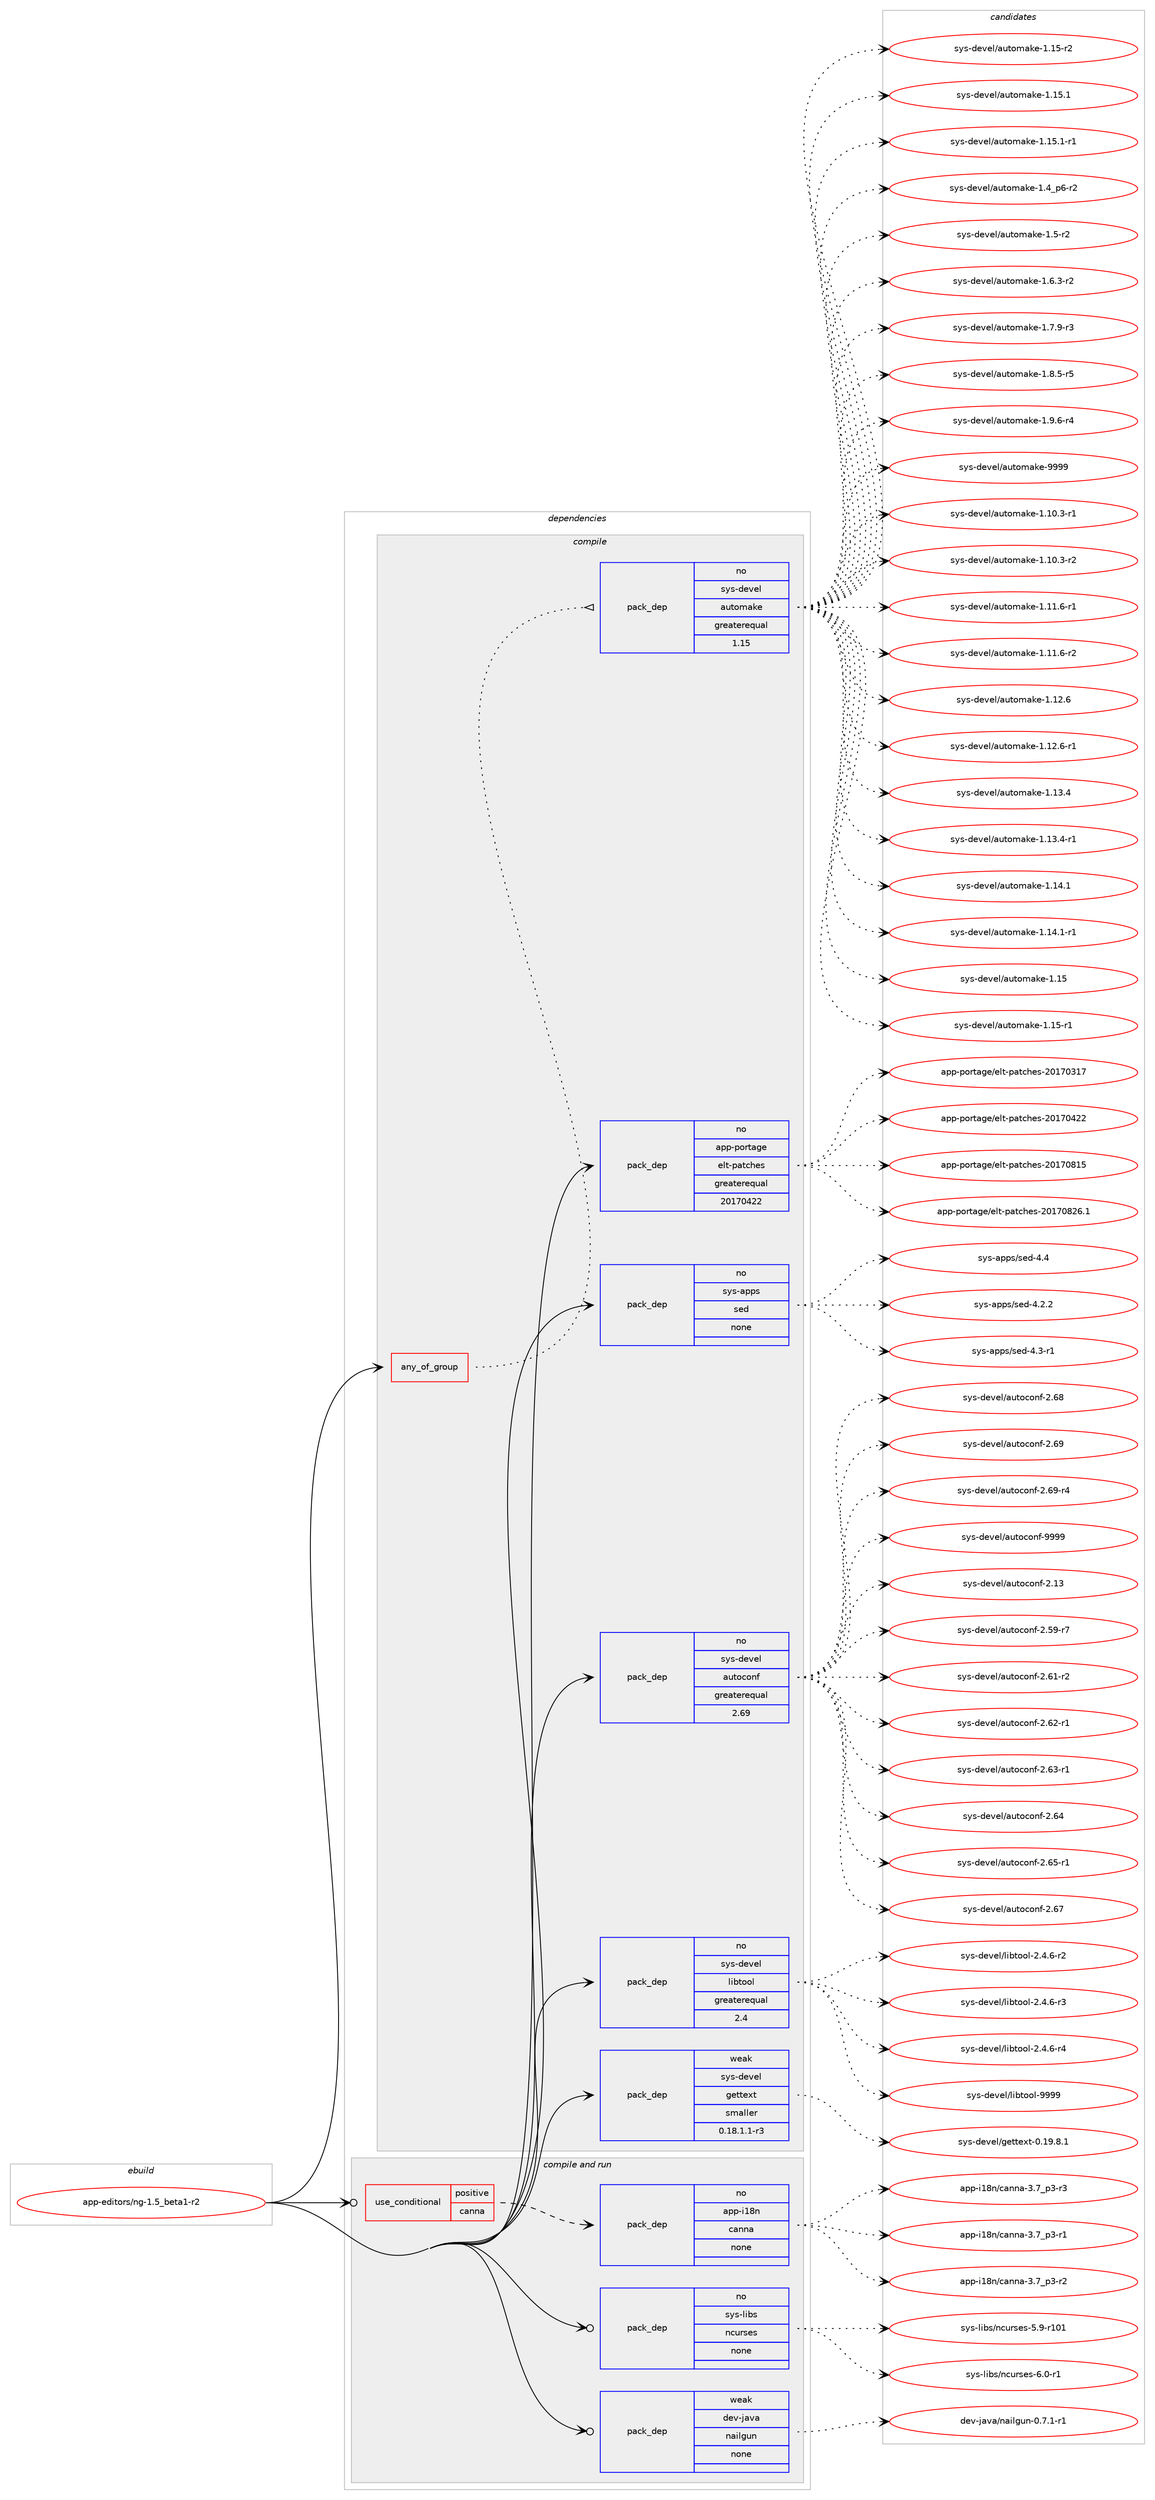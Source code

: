 digraph prolog {

# *************
# Graph options
# *************

newrank=true;
concentrate=true;
compound=true;
graph [rankdir=LR,fontname=Helvetica,fontsize=10,ranksep=1.5];#, ranksep=2.5, nodesep=0.2];
edge  [arrowhead=vee];
node  [fontname=Helvetica,fontsize=10];

# **********
# The ebuild
# **********

subgraph cluster_leftcol {
color=gray;
rank=same;
label=<<i>ebuild</i>>;
id [label="app-editors/ng-1.5_beta1-r2", color=red, width=4, href="../app-editors/ng-1.5_beta1-r2.svg"];
}

# ****************
# The dependencies
# ****************

subgraph cluster_midcol {
color=gray;
label=<<i>dependencies</i>>;
subgraph cluster_compile {
fillcolor="#eeeeee";
style=filled;
label=<<i>compile</i>>;
subgraph any376 {
dependency18276 [label=<<TABLE BORDER="0" CELLBORDER="1" CELLSPACING="0" CELLPADDING="4"><TR><TD CELLPADDING="10">any_of_group</TD></TR></TABLE>>, shape=none, color=red];subgraph pack13314 {
dependency18277 [label=<<TABLE BORDER="0" CELLBORDER="1" CELLSPACING="0" CELLPADDING="4" WIDTH="220"><TR><TD ROWSPAN="6" CELLPADDING="30">pack_dep</TD></TR><TR><TD WIDTH="110">no</TD></TR><TR><TD>sys-devel</TD></TR><TR><TD>automake</TD></TR><TR><TD>greaterequal</TD></TR><TR><TD>1.15</TD></TR></TABLE>>, shape=none, color=blue];
}
dependency18276:e -> dependency18277:w [weight=20,style="dotted",arrowhead="oinv"];
}
id:e -> dependency18276:w [weight=20,style="solid",arrowhead="vee"];
subgraph pack13315 {
dependency18278 [label=<<TABLE BORDER="0" CELLBORDER="1" CELLSPACING="0" CELLPADDING="4" WIDTH="220"><TR><TD ROWSPAN="6" CELLPADDING="30">pack_dep</TD></TR><TR><TD WIDTH="110">no</TD></TR><TR><TD>app-portage</TD></TR><TR><TD>elt-patches</TD></TR><TR><TD>greaterequal</TD></TR><TR><TD>20170422</TD></TR></TABLE>>, shape=none, color=blue];
}
id:e -> dependency18278:w [weight=20,style="solid",arrowhead="vee"];
subgraph pack13316 {
dependency18279 [label=<<TABLE BORDER="0" CELLBORDER="1" CELLSPACING="0" CELLPADDING="4" WIDTH="220"><TR><TD ROWSPAN="6" CELLPADDING="30">pack_dep</TD></TR><TR><TD WIDTH="110">no</TD></TR><TR><TD>sys-apps</TD></TR><TR><TD>sed</TD></TR><TR><TD>none</TD></TR><TR><TD></TD></TR></TABLE>>, shape=none, color=blue];
}
id:e -> dependency18279:w [weight=20,style="solid",arrowhead="vee"];
subgraph pack13317 {
dependency18280 [label=<<TABLE BORDER="0" CELLBORDER="1" CELLSPACING="0" CELLPADDING="4" WIDTH="220"><TR><TD ROWSPAN="6" CELLPADDING="30">pack_dep</TD></TR><TR><TD WIDTH="110">no</TD></TR><TR><TD>sys-devel</TD></TR><TR><TD>autoconf</TD></TR><TR><TD>greaterequal</TD></TR><TR><TD>2.69</TD></TR></TABLE>>, shape=none, color=blue];
}
id:e -> dependency18280:w [weight=20,style="solid",arrowhead="vee"];
subgraph pack13318 {
dependency18281 [label=<<TABLE BORDER="0" CELLBORDER="1" CELLSPACING="0" CELLPADDING="4" WIDTH="220"><TR><TD ROWSPAN="6" CELLPADDING="30">pack_dep</TD></TR><TR><TD WIDTH="110">no</TD></TR><TR><TD>sys-devel</TD></TR><TR><TD>libtool</TD></TR><TR><TD>greaterequal</TD></TR><TR><TD>2.4</TD></TR></TABLE>>, shape=none, color=blue];
}
id:e -> dependency18281:w [weight=20,style="solid",arrowhead="vee"];
subgraph pack13319 {
dependency18282 [label=<<TABLE BORDER="0" CELLBORDER="1" CELLSPACING="0" CELLPADDING="4" WIDTH="220"><TR><TD ROWSPAN="6" CELLPADDING="30">pack_dep</TD></TR><TR><TD WIDTH="110">weak</TD></TR><TR><TD>sys-devel</TD></TR><TR><TD>gettext</TD></TR><TR><TD>smaller</TD></TR><TR><TD>0.18.1.1-r3</TD></TR></TABLE>>, shape=none, color=blue];
}
id:e -> dependency18282:w [weight=20,style="solid",arrowhead="vee"];
}
subgraph cluster_compileandrun {
fillcolor="#eeeeee";
style=filled;
label=<<i>compile and run</i>>;
subgraph cond4582 {
dependency18283 [label=<<TABLE BORDER="0" CELLBORDER="1" CELLSPACING="0" CELLPADDING="4"><TR><TD ROWSPAN="3" CELLPADDING="10">use_conditional</TD></TR><TR><TD>positive</TD></TR><TR><TD>canna</TD></TR></TABLE>>, shape=none, color=red];
subgraph pack13320 {
dependency18284 [label=<<TABLE BORDER="0" CELLBORDER="1" CELLSPACING="0" CELLPADDING="4" WIDTH="220"><TR><TD ROWSPAN="6" CELLPADDING="30">pack_dep</TD></TR><TR><TD WIDTH="110">no</TD></TR><TR><TD>app-i18n</TD></TR><TR><TD>canna</TD></TR><TR><TD>none</TD></TR><TR><TD></TD></TR></TABLE>>, shape=none, color=blue];
}
dependency18283:e -> dependency18284:w [weight=20,style="dashed",arrowhead="vee"];
}
id:e -> dependency18283:w [weight=20,style="solid",arrowhead="odotvee"];
subgraph pack13321 {
dependency18285 [label=<<TABLE BORDER="0" CELLBORDER="1" CELLSPACING="0" CELLPADDING="4" WIDTH="220"><TR><TD ROWSPAN="6" CELLPADDING="30">pack_dep</TD></TR><TR><TD WIDTH="110">no</TD></TR><TR><TD>sys-libs</TD></TR><TR><TD>ncurses</TD></TR><TR><TD>none</TD></TR><TR><TD></TD></TR></TABLE>>, shape=none, color=blue];
}
id:e -> dependency18285:w [weight=20,style="solid",arrowhead="odotvee"];
subgraph pack13322 {
dependency18286 [label=<<TABLE BORDER="0" CELLBORDER="1" CELLSPACING="0" CELLPADDING="4" WIDTH="220"><TR><TD ROWSPAN="6" CELLPADDING="30">pack_dep</TD></TR><TR><TD WIDTH="110">weak</TD></TR><TR><TD>dev-java</TD></TR><TR><TD>nailgun</TD></TR><TR><TD>none</TD></TR><TR><TD></TD></TR></TABLE>>, shape=none, color=blue];
}
id:e -> dependency18286:w [weight=20,style="solid",arrowhead="odotvee"];
}
subgraph cluster_run {
fillcolor="#eeeeee";
style=filled;
label=<<i>run</i>>;
}
}

# **************
# The candidates
# **************

subgraph cluster_choices {
rank=same;
color=gray;
label=<<i>candidates</i>>;

subgraph choice13314 {
color=black;
nodesep=1;
choice11512111545100101118101108479711711611110997107101454946494846514511449 [label="sys-devel/automake-1.10.3-r1", color=red, width=4,href="../sys-devel/automake-1.10.3-r1.svg"];
choice11512111545100101118101108479711711611110997107101454946494846514511450 [label="sys-devel/automake-1.10.3-r2", color=red, width=4,href="../sys-devel/automake-1.10.3-r2.svg"];
choice11512111545100101118101108479711711611110997107101454946494946544511449 [label="sys-devel/automake-1.11.6-r1", color=red, width=4,href="../sys-devel/automake-1.11.6-r1.svg"];
choice11512111545100101118101108479711711611110997107101454946494946544511450 [label="sys-devel/automake-1.11.6-r2", color=red, width=4,href="../sys-devel/automake-1.11.6-r2.svg"];
choice1151211154510010111810110847971171161111099710710145494649504654 [label="sys-devel/automake-1.12.6", color=red, width=4,href="../sys-devel/automake-1.12.6.svg"];
choice11512111545100101118101108479711711611110997107101454946495046544511449 [label="sys-devel/automake-1.12.6-r1", color=red, width=4,href="../sys-devel/automake-1.12.6-r1.svg"];
choice1151211154510010111810110847971171161111099710710145494649514652 [label="sys-devel/automake-1.13.4", color=red, width=4,href="../sys-devel/automake-1.13.4.svg"];
choice11512111545100101118101108479711711611110997107101454946495146524511449 [label="sys-devel/automake-1.13.4-r1", color=red, width=4,href="../sys-devel/automake-1.13.4-r1.svg"];
choice1151211154510010111810110847971171161111099710710145494649524649 [label="sys-devel/automake-1.14.1", color=red, width=4,href="../sys-devel/automake-1.14.1.svg"];
choice11512111545100101118101108479711711611110997107101454946495246494511449 [label="sys-devel/automake-1.14.1-r1", color=red, width=4,href="../sys-devel/automake-1.14.1-r1.svg"];
choice115121115451001011181011084797117116111109971071014549464953 [label="sys-devel/automake-1.15", color=red, width=4,href="../sys-devel/automake-1.15.svg"];
choice1151211154510010111810110847971171161111099710710145494649534511449 [label="sys-devel/automake-1.15-r1", color=red, width=4,href="../sys-devel/automake-1.15-r1.svg"];
choice1151211154510010111810110847971171161111099710710145494649534511450 [label="sys-devel/automake-1.15-r2", color=red, width=4,href="../sys-devel/automake-1.15-r2.svg"];
choice1151211154510010111810110847971171161111099710710145494649534649 [label="sys-devel/automake-1.15.1", color=red, width=4,href="../sys-devel/automake-1.15.1.svg"];
choice11512111545100101118101108479711711611110997107101454946495346494511449 [label="sys-devel/automake-1.15.1-r1", color=red, width=4,href="../sys-devel/automake-1.15.1-r1.svg"];
choice115121115451001011181011084797117116111109971071014549465295112544511450 [label="sys-devel/automake-1.4_p6-r2", color=red, width=4,href="../sys-devel/automake-1.4_p6-r2.svg"];
choice11512111545100101118101108479711711611110997107101454946534511450 [label="sys-devel/automake-1.5-r2", color=red, width=4,href="../sys-devel/automake-1.5-r2.svg"];
choice115121115451001011181011084797117116111109971071014549465446514511450 [label="sys-devel/automake-1.6.3-r2", color=red, width=4,href="../sys-devel/automake-1.6.3-r2.svg"];
choice115121115451001011181011084797117116111109971071014549465546574511451 [label="sys-devel/automake-1.7.9-r3", color=red, width=4,href="../sys-devel/automake-1.7.9-r3.svg"];
choice115121115451001011181011084797117116111109971071014549465646534511453 [label="sys-devel/automake-1.8.5-r5", color=red, width=4,href="../sys-devel/automake-1.8.5-r5.svg"];
choice115121115451001011181011084797117116111109971071014549465746544511452 [label="sys-devel/automake-1.9.6-r4", color=red, width=4,href="../sys-devel/automake-1.9.6-r4.svg"];
choice115121115451001011181011084797117116111109971071014557575757 [label="sys-devel/automake-9999", color=red, width=4,href="../sys-devel/automake-9999.svg"];
dependency18277:e -> choice11512111545100101118101108479711711611110997107101454946494846514511449:w [style=dotted,weight="100"];
dependency18277:e -> choice11512111545100101118101108479711711611110997107101454946494846514511450:w [style=dotted,weight="100"];
dependency18277:e -> choice11512111545100101118101108479711711611110997107101454946494946544511449:w [style=dotted,weight="100"];
dependency18277:e -> choice11512111545100101118101108479711711611110997107101454946494946544511450:w [style=dotted,weight="100"];
dependency18277:e -> choice1151211154510010111810110847971171161111099710710145494649504654:w [style=dotted,weight="100"];
dependency18277:e -> choice11512111545100101118101108479711711611110997107101454946495046544511449:w [style=dotted,weight="100"];
dependency18277:e -> choice1151211154510010111810110847971171161111099710710145494649514652:w [style=dotted,weight="100"];
dependency18277:e -> choice11512111545100101118101108479711711611110997107101454946495146524511449:w [style=dotted,weight="100"];
dependency18277:e -> choice1151211154510010111810110847971171161111099710710145494649524649:w [style=dotted,weight="100"];
dependency18277:e -> choice11512111545100101118101108479711711611110997107101454946495246494511449:w [style=dotted,weight="100"];
dependency18277:e -> choice115121115451001011181011084797117116111109971071014549464953:w [style=dotted,weight="100"];
dependency18277:e -> choice1151211154510010111810110847971171161111099710710145494649534511449:w [style=dotted,weight="100"];
dependency18277:e -> choice1151211154510010111810110847971171161111099710710145494649534511450:w [style=dotted,weight="100"];
dependency18277:e -> choice1151211154510010111810110847971171161111099710710145494649534649:w [style=dotted,weight="100"];
dependency18277:e -> choice11512111545100101118101108479711711611110997107101454946495346494511449:w [style=dotted,weight="100"];
dependency18277:e -> choice115121115451001011181011084797117116111109971071014549465295112544511450:w [style=dotted,weight="100"];
dependency18277:e -> choice11512111545100101118101108479711711611110997107101454946534511450:w [style=dotted,weight="100"];
dependency18277:e -> choice115121115451001011181011084797117116111109971071014549465446514511450:w [style=dotted,weight="100"];
dependency18277:e -> choice115121115451001011181011084797117116111109971071014549465546574511451:w [style=dotted,weight="100"];
dependency18277:e -> choice115121115451001011181011084797117116111109971071014549465646534511453:w [style=dotted,weight="100"];
dependency18277:e -> choice115121115451001011181011084797117116111109971071014549465746544511452:w [style=dotted,weight="100"];
dependency18277:e -> choice115121115451001011181011084797117116111109971071014557575757:w [style=dotted,weight="100"];
}
subgraph choice13315 {
color=black;
nodesep=1;
choice97112112451121111141169710310147101108116451129711699104101115455048495548514955 [label="app-portage/elt-patches-20170317", color=red, width=4,href="../app-portage/elt-patches-20170317.svg"];
choice97112112451121111141169710310147101108116451129711699104101115455048495548525050 [label="app-portage/elt-patches-20170422", color=red, width=4,href="../app-portage/elt-patches-20170422.svg"];
choice97112112451121111141169710310147101108116451129711699104101115455048495548564953 [label="app-portage/elt-patches-20170815", color=red, width=4,href="../app-portage/elt-patches-20170815.svg"];
choice971121124511211111411697103101471011081164511297116991041011154550484955485650544649 [label="app-portage/elt-patches-20170826.1", color=red, width=4,href="../app-portage/elt-patches-20170826.1.svg"];
dependency18278:e -> choice97112112451121111141169710310147101108116451129711699104101115455048495548514955:w [style=dotted,weight="100"];
dependency18278:e -> choice97112112451121111141169710310147101108116451129711699104101115455048495548525050:w [style=dotted,weight="100"];
dependency18278:e -> choice97112112451121111141169710310147101108116451129711699104101115455048495548564953:w [style=dotted,weight="100"];
dependency18278:e -> choice971121124511211111411697103101471011081164511297116991041011154550484955485650544649:w [style=dotted,weight="100"];
}
subgraph choice13316 {
color=black;
nodesep=1;
choice115121115459711211211547115101100455246504650 [label="sys-apps/sed-4.2.2", color=red, width=4,href="../sys-apps/sed-4.2.2.svg"];
choice115121115459711211211547115101100455246514511449 [label="sys-apps/sed-4.3-r1", color=red, width=4,href="../sys-apps/sed-4.3-r1.svg"];
choice11512111545971121121154711510110045524652 [label="sys-apps/sed-4.4", color=red, width=4,href="../sys-apps/sed-4.4.svg"];
dependency18279:e -> choice115121115459711211211547115101100455246504650:w [style=dotted,weight="100"];
dependency18279:e -> choice115121115459711211211547115101100455246514511449:w [style=dotted,weight="100"];
dependency18279:e -> choice11512111545971121121154711510110045524652:w [style=dotted,weight="100"];
}
subgraph choice13317 {
color=black;
nodesep=1;
choice115121115451001011181011084797117116111991111101024550464951 [label="sys-devel/autoconf-2.13", color=red, width=4,href="../sys-devel/autoconf-2.13.svg"];
choice1151211154510010111810110847971171161119911111010245504653574511455 [label="sys-devel/autoconf-2.59-r7", color=red, width=4,href="../sys-devel/autoconf-2.59-r7.svg"];
choice1151211154510010111810110847971171161119911111010245504654494511450 [label="sys-devel/autoconf-2.61-r2", color=red, width=4,href="../sys-devel/autoconf-2.61-r2.svg"];
choice1151211154510010111810110847971171161119911111010245504654504511449 [label="sys-devel/autoconf-2.62-r1", color=red, width=4,href="../sys-devel/autoconf-2.62-r1.svg"];
choice1151211154510010111810110847971171161119911111010245504654514511449 [label="sys-devel/autoconf-2.63-r1", color=red, width=4,href="../sys-devel/autoconf-2.63-r1.svg"];
choice115121115451001011181011084797117116111991111101024550465452 [label="sys-devel/autoconf-2.64", color=red, width=4,href="../sys-devel/autoconf-2.64.svg"];
choice1151211154510010111810110847971171161119911111010245504654534511449 [label="sys-devel/autoconf-2.65-r1", color=red, width=4,href="../sys-devel/autoconf-2.65-r1.svg"];
choice115121115451001011181011084797117116111991111101024550465455 [label="sys-devel/autoconf-2.67", color=red, width=4,href="../sys-devel/autoconf-2.67.svg"];
choice115121115451001011181011084797117116111991111101024550465456 [label="sys-devel/autoconf-2.68", color=red, width=4,href="../sys-devel/autoconf-2.68.svg"];
choice115121115451001011181011084797117116111991111101024550465457 [label="sys-devel/autoconf-2.69", color=red, width=4,href="../sys-devel/autoconf-2.69.svg"];
choice1151211154510010111810110847971171161119911111010245504654574511452 [label="sys-devel/autoconf-2.69-r4", color=red, width=4,href="../sys-devel/autoconf-2.69-r4.svg"];
choice115121115451001011181011084797117116111991111101024557575757 [label="sys-devel/autoconf-9999", color=red, width=4,href="../sys-devel/autoconf-9999.svg"];
dependency18280:e -> choice115121115451001011181011084797117116111991111101024550464951:w [style=dotted,weight="100"];
dependency18280:e -> choice1151211154510010111810110847971171161119911111010245504653574511455:w [style=dotted,weight="100"];
dependency18280:e -> choice1151211154510010111810110847971171161119911111010245504654494511450:w [style=dotted,weight="100"];
dependency18280:e -> choice1151211154510010111810110847971171161119911111010245504654504511449:w [style=dotted,weight="100"];
dependency18280:e -> choice1151211154510010111810110847971171161119911111010245504654514511449:w [style=dotted,weight="100"];
dependency18280:e -> choice115121115451001011181011084797117116111991111101024550465452:w [style=dotted,weight="100"];
dependency18280:e -> choice1151211154510010111810110847971171161119911111010245504654534511449:w [style=dotted,weight="100"];
dependency18280:e -> choice115121115451001011181011084797117116111991111101024550465455:w [style=dotted,weight="100"];
dependency18280:e -> choice115121115451001011181011084797117116111991111101024550465456:w [style=dotted,weight="100"];
dependency18280:e -> choice115121115451001011181011084797117116111991111101024550465457:w [style=dotted,weight="100"];
dependency18280:e -> choice1151211154510010111810110847971171161119911111010245504654574511452:w [style=dotted,weight="100"];
dependency18280:e -> choice115121115451001011181011084797117116111991111101024557575757:w [style=dotted,weight="100"];
}
subgraph choice13318 {
color=black;
nodesep=1;
choice1151211154510010111810110847108105981161111111084550465246544511450 [label="sys-devel/libtool-2.4.6-r2", color=red, width=4,href="../sys-devel/libtool-2.4.6-r2.svg"];
choice1151211154510010111810110847108105981161111111084550465246544511451 [label="sys-devel/libtool-2.4.6-r3", color=red, width=4,href="../sys-devel/libtool-2.4.6-r3.svg"];
choice1151211154510010111810110847108105981161111111084550465246544511452 [label="sys-devel/libtool-2.4.6-r4", color=red, width=4,href="../sys-devel/libtool-2.4.6-r4.svg"];
choice1151211154510010111810110847108105981161111111084557575757 [label="sys-devel/libtool-9999", color=red, width=4,href="../sys-devel/libtool-9999.svg"];
dependency18281:e -> choice1151211154510010111810110847108105981161111111084550465246544511450:w [style=dotted,weight="100"];
dependency18281:e -> choice1151211154510010111810110847108105981161111111084550465246544511451:w [style=dotted,weight="100"];
dependency18281:e -> choice1151211154510010111810110847108105981161111111084550465246544511452:w [style=dotted,weight="100"];
dependency18281:e -> choice1151211154510010111810110847108105981161111111084557575757:w [style=dotted,weight="100"];
}
subgraph choice13319 {
color=black;
nodesep=1;
choice1151211154510010111810110847103101116116101120116454846495746564649 [label="sys-devel/gettext-0.19.8.1", color=red, width=4,href="../sys-devel/gettext-0.19.8.1.svg"];
dependency18282:e -> choice1151211154510010111810110847103101116116101120116454846495746564649:w [style=dotted,weight="100"];
}
subgraph choice13320 {
color=black;
nodesep=1;
choice97112112451054956110479997110110974551465595112514511449 [label="app-i18n/canna-3.7_p3-r1", color=red, width=4,href="../app-i18n/canna-3.7_p3-r1.svg"];
choice97112112451054956110479997110110974551465595112514511450 [label="app-i18n/canna-3.7_p3-r2", color=red, width=4,href="../app-i18n/canna-3.7_p3-r2.svg"];
choice97112112451054956110479997110110974551465595112514511451 [label="app-i18n/canna-3.7_p3-r3", color=red, width=4,href="../app-i18n/canna-3.7_p3-r3.svg"];
dependency18284:e -> choice97112112451054956110479997110110974551465595112514511449:w [style=dotted,weight="100"];
dependency18284:e -> choice97112112451054956110479997110110974551465595112514511450:w [style=dotted,weight="100"];
dependency18284:e -> choice97112112451054956110479997110110974551465595112514511451:w [style=dotted,weight="100"];
}
subgraph choice13321 {
color=black;
nodesep=1;
choice115121115451081059811547110991171141151011154553465745114494849 [label="sys-libs/ncurses-5.9-r101", color=red, width=4,href="../sys-libs/ncurses-5.9-r101.svg"];
choice11512111545108105981154711099117114115101115455446484511449 [label="sys-libs/ncurses-6.0-r1", color=red, width=4,href="../sys-libs/ncurses-6.0-r1.svg"];
dependency18285:e -> choice115121115451081059811547110991171141151011154553465745114494849:w [style=dotted,weight="100"];
dependency18285:e -> choice11512111545108105981154711099117114115101115455446484511449:w [style=dotted,weight="100"];
}
subgraph choice13322 {
color=black;
nodesep=1;
choice10010111845106971189747110971051081031171104548465546494511449 [label="dev-java/nailgun-0.7.1-r1", color=red, width=4,href="../dev-java/nailgun-0.7.1-r1.svg"];
dependency18286:e -> choice10010111845106971189747110971051081031171104548465546494511449:w [style=dotted,weight="100"];
}
}

}
